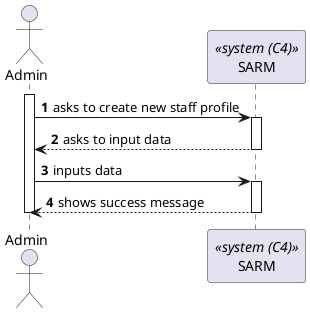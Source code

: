@startuml process-view
autonumber

actor "Admin" as Admin
participant SARM as "SARM" <<system (C4)>>

activate Admin
    Admin -> SARM : asks to create new staff profile
    activate SARM
        SARM --> Admin : asks to input data
    deactivate SARM
    Admin -> SARM : inputs data
    activate SARM 
        SARM --> Admin: shows success message
    deactivate SARM
deactivate Admin

@enduml